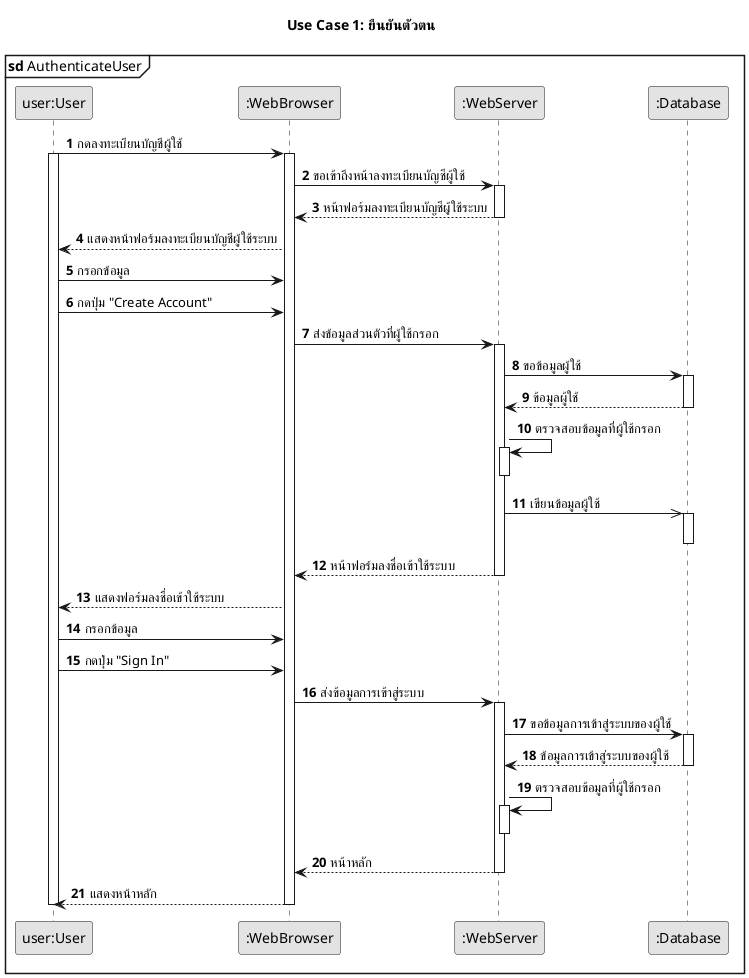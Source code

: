 @startuml
skinparam monochrome true
skinparam defaultFontName Sarabun
autonumber

title Use Case 1: ยืนยันตัวตน
mainframe **sd** AuthenticateUser

participant "user:User" as User
participant ":WebBrowser" as Browser
participant ":WebServer" as Server
participant ":Database" as Database

User -> Browser: กดลงทะเบียนบัญชีผู้ใช้
activate User
activate Browser
Browser -> Server: ขอเข้าถึงหน้าลงทะเบียนบัญชีผู้ใช้
activate Server
Server --> Browser: หน้าฟอร์มลงทะเบียนบัญชีผู้ใช้ระบบ
deactivate Server
Browser --> User: แสดงหน้าฟอร์มลงทะเบียนบัญชีผู้ใช้ระบบ
User -> Browser: กรอกข้อมูล
User -> Browser: กดปุ่ม "Create Account"
Browser -> Server: ส่งข้อมูลส่วนตัวที่ผู้ใช้กรอก
activate Server
Server -> Database: ขอข้อมูลผู้ใช้
activate Database
Database --> Server: ข้อมูลผู้ใช้
deactivate Database
Server -> Server: ตรวจสอบข้อมูลที่ผู้ใช้กรอก
activate Server
deactivate Server
Server ->> Database: เขียนข้อมูลผู้ใช้
activate Database
deactivate Database
Server --> Browser: หน้าฟอร์มลงชื่อเข้าใช้ระบบ
deactivate Server
Browser --> User: แสดงฟอร์มลงชื่อเข้าใช้ระบบ
User -> Browser: กรอกข้อมูล
User -> Browser: กดปุ่ม "Sign In"
Browser -> Server: ส่งข้อมูลการเข้าสู่ระบบ
activate Server
Server -> Database: ขอข้อมูลการเข้าสู่ระบบของผู้ใช้
activate Database
Database --> Server: ข้อมูลการเข้าสู่ระบบของผู้ใช้
deactivate Database
Server -> Server: ตรวจสอบข้อมูลที่ผู้ใช้กรอก
activate Server
deactivate Server
Server --> Browser: หน้าหลัก
deactivate Server
Browser --> User: แสดงหน้าหลัก
deactivate Browser
deactivate User
@enduml
